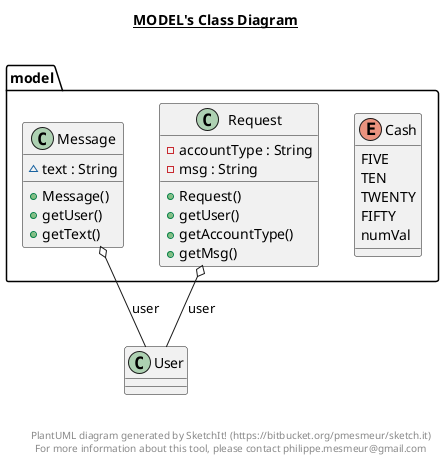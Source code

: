 @startuml

title __MODEL's Class Diagram__\n

  package model {
    enum Cash {
      FIVE
      TEN
      TWENTY
      FIFTY
      numVal
    }
  }
  

  package model {
    class Message {
        ~ text : String
        + Message()
        + getUser()
        + getText()
    }
  }
  

  package model {
    class Request {
        - accountType : String
        - msg : String
        + Request()
        + getUser()
        + getAccountType()
        + getMsg()
    }
  }
  

  Message o-- User : user
  Request o-- User : user


right footer


PlantUML diagram generated by SketchIt! (https://bitbucket.org/pmesmeur/sketch.it)
For more information about this tool, please contact philippe.mesmeur@gmail.com
endfooter

@enduml
